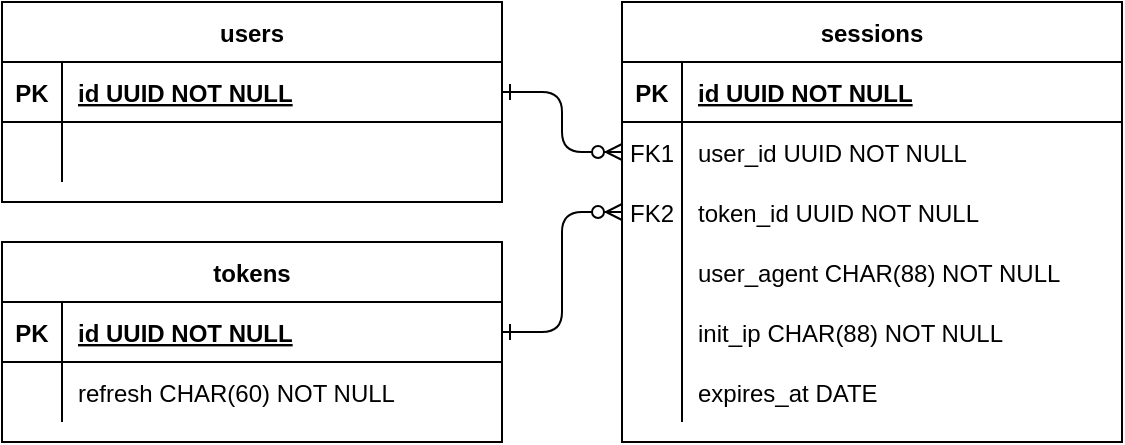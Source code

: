 <mxfile version="27.0.9">
  <diagram id="R2lEEEUBdFMjLlhIrx00" name="Page-1">
    <mxGraphModel dx="542" dy="401" grid="1" gridSize="10" guides="1" tooltips="1" connect="1" arrows="1" fold="1" page="1" pageScale="1" pageWidth="850" pageHeight="1100" math="0" shadow="0" extFonts="Permanent Marker^https://fonts.googleapis.com/css?family=Permanent+Marker">
      <root>
        <mxCell id="0" />
        <mxCell id="1" parent="0" />
        <mxCell id="yaqmj5jm9BYspdZeESZa-1" value="users" style="shape=table;startSize=30;container=1;collapsible=1;childLayout=tableLayout;fixedRows=1;rowLines=0;fontStyle=1;align=center;resizeLast=1;" vertex="1" parent="1">
          <mxGeometry x="240" y="500" width="250" height="100" as="geometry" />
        </mxCell>
        <mxCell id="yaqmj5jm9BYspdZeESZa-2" value="" style="shape=partialRectangle;collapsible=0;dropTarget=0;pointerEvents=0;fillColor=none;points=[[0,0.5],[1,0.5]];portConstraint=eastwest;top=0;left=0;right=0;bottom=1;" vertex="1" parent="yaqmj5jm9BYspdZeESZa-1">
          <mxGeometry y="30" width="250" height="30" as="geometry" />
        </mxCell>
        <mxCell id="yaqmj5jm9BYspdZeESZa-3" value="PK" style="shape=partialRectangle;overflow=hidden;connectable=0;fillColor=none;top=0;left=0;bottom=0;right=0;fontStyle=1;" vertex="1" parent="yaqmj5jm9BYspdZeESZa-2">
          <mxGeometry width="30" height="30" as="geometry">
            <mxRectangle width="30" height="30" as="alternateBounds" />
          </mxGeometry>
        </mxCell>
        <mxCell id="yaqmj5jm9BYspdZeESZa-4" value="id UUID NOT NULL" style="shape=partialRectangle;overflow=hidden;connectable=0;fillColor=none;top=0;left=0;bottom=0;right=0;align=left;spacingLeft=6;fontStyle=5;" vertex="1" parent="yaqmj5jm9BYspdZeESZa-2">
          <mxGeometry x="30" width="220" height="30" as="geometry">
            <mxRectangle width="220" height="30" as="alternateBounds" />
          </mxGeometry>
        </mxCell>
        <mxCell id="yaqmj5jm9BYspdZeESZa-5" value="" style="shape=partialRectangle;collapsible=0;dropTarget=0;pointerEvents=0;fillColor=none;points=[[0,0.5],[1,0.5]];portConstraint=eastwest;top=0;left=0;right=0;bottom=0;" vertex="1" parent="yaqmj5jm9BYspdZeESZa-1">
          <mxGeometry y="60" width="250" height="30" as="geometry" />
        </mxCell>
        <mxCell id="yaqmj5jm9BYspdZeESZa-6" value="" style="shape=partialRectangle;overflow=hidden;connectable=0;fillColor=none;top=0;left=0;bottom=0;right=0;" vertex="1" parent="yaqmj5jm9BYspdZeESZa-5">
          <mxGeometry width="30" height="30" as="geometry">
            <mxRectangle width="30" height="30" as="alternateBounds" />
          </mxGeometry>
        </mxCell>
        <mxCell id="yaqmj5jm9BYspdZeESZa-7" value="" style="shape=partialRectangle;overflow=hidden;connectable=0;fillColor=none;top=0;left=0;bottom=0;right=0;align=left;spacingLeft=6;" vertex="1" parent="yaqmj5jm9BYspdZeESZa-5">
          <mxGeometry x="30" width="220" height="30" as="geometry">
            <mxRectangle width="220" height="30" as="alternateBounds" />
          </mxGeometry>
        </mxCell>
        <mxCell id="yaqmj5jm9BYspdZeESZa-8" value="sessions" style="shape=table;startSize=30;container=1;collapsible=1;childLayout=tableLayout;fixedRows=1;rowLines=0;fontStyle=1;align=center;resizeLast=1;" vertex="1" parent="1">
          <mxGeometry x="550" y="500" width="250" height="220" as="geometry" />
        </mxCell>
        <mxCell id="yaqmj5jm9BYspdZeESZa-9" value="" style="shape=partialRectangle;collapsible=0;dropTarget=0;pointerEvents=0;fillColor=none;points=[[0,0.5],[1,0.5]];portConstraint=eastwest;top=0;left=0;right=0;bottom=1;" vertex="1" parent="yaqmj5jm9BYspdZeESZa-8">
          <mxGeometry y="30" width="250" height="30" as="geometry" />
        </mxCell>
        <mxCell id="yaqmj5jm9BYspdZeESZa-10" value="PK" style="shape=partialRectangle;overflow=hidden;connectable=0;fillColor=none;top=0;left=0;bottom=0;right=0;fontStyle=1;" vertex="1" parent="yaqmj5jm9BYspdZeESZa-9">
          <mxGeometry width="30" height="30" as="geometry">
            <mxRectangle width="30" height="30" as="alternateBounds" />
          </mxGeometry>
        </mxCell>
        <mxCell id="yaqmj5jm9BYspdZeESZa-11" value="id UUID NOT NULL" style="shape=partialRectangle;overflow=hidden;connectable=0;fillColor=none;top=0;left=0;bottom=0;right=0;align=left;spacingLeft=6;fontStyle=5;" vertex="1" parent="yaqmj5jm9BYspdZeESZa-9">
          <mxGeometry x="30" width="220" height="30" as="geometry">
            <mxRectangle width="220" height="30" as="alternateBounds" />
          </mxGeometry>
        </mxCell>
        <mxCell id="yaqmj5jm9BYspdZeESZa-12" value="" style="shape=partialRectangle;collapsible=0;dropTarget=0;pointerEvents=0;fillColor=none;points=[[0,0.5],[1,0.5]];portConstraint=eastwest;top=0;left=0;right=0;bottom=0;" vertex="1" parent="yaqmj5jm9BYspdZeESZa-8">
          <mxGeometry y="60" width="250" height="30" as="geometry" />
        </mxCell>
        <mxCell id="yaqmj5jm9BYspdZeESZa-13" value="FK1" style="shape=partialRectangle;overflow=hidden;connectable=0;fillColor=none;top=0;left=0;bottom=0;right=0;" vertex="1" parent="yaqmj5jm9BYspdZeESZa-12">
          <mxGeometry width="30" height="30" as="geometry">
            <mxRectangle width="30" height="30" as="alternateBounds" />
          </mxGeometry>
        </mxCell>
        <mxCell id="yaqmj5jm9BYspdZeESZa-14" value="user_id UUID NOT NULL" style="shape=partialRectangle;overflow=hidden;connectable=0;fillColor=none;top=0;left=0;bottom=0;right=0;align=left;spacingLeft=6;" vertex="1" parent="yaqmj5jm9BYspdZeESZa-12">
          <mxGeometry x="30" width="220" height="30" as="geometry">
            <mxRectangle width="220" height="30" as="alternateBounds" />
          </mxGeometry>
        </mxCell>
        <mxCell id="yaqmj5jm9BYspdZeESZa-31" style="shape=partialRectangle;collapsible=0;dropTarget=0;pointerEvents=0;fillColor=none;points=[[0,0.5],[1,0.5]];portConstraint=eastwest;top=0;left=0;right=0;bottom=0;" vertex="1" parent="yaqmj5jm9BYspdZeESZa-8">
          <mxGeometry y="90" width="250" height="30" as="geometry" />
        </mxCell>
        <mxCell id="yaqmj5jm9BYspdZeESZa-32" value="FK2" style="shape=partialRectangle;overflow=hidden;connectable=0;fillColor=none;top=0;left=0;bottom=0;right=0;" vertex="1" parent="yaqmj5jm9BYspdZeESZa-31">
          <mxGeometry width="30" height="30" as="geometry">
            <mxRectangle width="30" height="30" as="alternateBounds" />
          </mxGeometry>
        </mxCell>
        <mxCell id="yaqmj5jm9BYspdZeESZa-33" value="token_id UUID NOT NULL" style="shape=partialRectangle;overflow=hidden;connectable=0;fillColor=none;top=0;left=0;bottom=0;right=0;align=left;spacingLeft=6;" vertex="1" parent="yaqmj5jm9BYspdZeESZa-31">
          <mxGeometry x="30" width="220" height="30" as="geometry">
            <mxRectangle width="220" height="30" as="alternateBounds" />
          </mxGeometry>
        </mxCell>
        <mxCell id="yaqmj5jm9BYspdZeESZa-61" style="shape=partialRectangle;collapsible=0;dropTarget=0;pointerEvents=0;fillColor=none;points=[[0,0.5],[1,0.5]];portConstraint=eastwest;top=0;left=0;right=0;bottom=0;" vertex="1" parent="yaqmj5jm9BYspdZeESZa-8">
          <mxGeometry y="120" width="250" height="30" as="geometry" />
        </mxCell>
        <mxCell id="yaqmj5jm9BYspdZeESZa-62" style="shape=partialRectangle;overflow=hidden;connectable=0;fillColor=none;top=0;left=0;bottom=0;right=0;" vertex="1" parent="yaqmj5jm9BYspdZeESZa-61">
          <mxGeometry width="30" height="30" as="geometry">
            <mxRectangle width="30" height="30" as="alternateBounds" />
          </mxGeometry>
        </mxCell>
        <mxCell id="yaqmj5jm9BYspdZeESZa-63" value="user_agent CHAR(88) NOT NULL" style="shape=partialRectangle;overflow=hidden;connectable=0;fillColor=none;top=0;left=0;bottom=0;right=0;align=left;spacingLeft=6;" vertex="1" parent="yaqmj5jm9BYspdZeESZa-61">
          <mxGeometry x="30" width="220" height="30" as="geometry">
            <mxRectangle width="220" height="30" as="alternateBounds" />
          </mxGeometry>
        </mxCell>
        <mxCell id="yaqmj5jm9BYspdZeESZa-67" style="shape=partialRectangle;collapsible=0;dropTarget=0;pointerEvents=0;fillColor=none;points=[[0,0.5],[1,0.5]];portConstraint=eastwest;top=0;left=0;right=0;bottom=0;" vertex="1" parent="yaqmj5jm9BYspdZeESZa-8">
          <mxGeometry y="150" width="250" height="30" as="geometry" />
        </mxCell>
        <mxCell id="yaqmj5jm9BYspdZeESZa-68" style="shape=partialRectangle;overflow=hidden;connectable=0;fillColor=none;top=0;left=0;bottom=0;right=0;" vertex="1" parent="yaqmj5jm9BYspdZeESZa-67">
          <mxGeometry width="30" height="30" as="geometry">
            <mxRectangle width="30" height="30" as="alternateBounds" />
          </mxGeometry>
        </mxCell>
        <mxCell id="yaqmj5jm9BYspdZeESZa-69" value="init_ip CHAR(88) NOT NULL" style="shape=partialRectangle;overflow=hidden;connectable=0;fillColor=none;top=0;left=0;bottom=0;right=0;align=left;spacingLeft=6;" vertex="1" parent="yaqmj5jm9BYspdZeESZa-67">
          <mxGeometry x="30" width="220" height="30" as="geometry">
            <mxRectangle width="220" height="30" as="alternateBounds" />
          </mxGeometry>
        </mxCell>
        <mxCell id="yaqmj5jm9BYspdZeESZa-64" style="shape=partialRectangle;collapsible=0;dropTarget=0;pointerEvents=0;fillColor=none;points=[[0,0.5],[1,0.5]];portConstraint=eastwest;top=0;left=0;right=0;bottom=0;" vertex="1" parent="yaqmj5jm9BYspdZeESZa-8">
          <mxGeometry y="180" width="250" height="30" as="geometry" />
        </mxCell>
        <mxCell id="yaqmj5jm9BYspdZeESZa-65" style="shape=partialRectangle;overflow=hidden;connectable=0;fillColor=none;top=0;left=0;bottom=0;right=0;" vertex="1" parent="yaqmj5jm9BYspdZeESZa-64">
          <mxGeometry width="30" height="30" as="geometry">
            <mxRectangle width="30" height="30" as="alternateBounds" />
          </mxGeometry>
        </mxCell>
        <mxCell id="yaqmj5jm9BYspdZeESZa-66" value="expires_at DATE" style="shape=partialRectangle;overflow=hidden;connectable=0;fillColor=none;top=0;left=0;bottom=0;right=0;align=left;spacingLeft=6;" vertex="1" parent="yaqmj5jm9BYspdZeESZa-64">
          <mxGeometry x="30" width="220" height="30" as="geometry">
            <mxRectangle width="220" height="30" as="alternateBounds" />
          </mxGeometry>
        </mxCell>
        <mxCell id="yaqmj5jm9BYspdZeESZa-30" style="edgeStyle=orthogonalEdgeStyle;rounded=1;orthogonalLoop=1;jettySize=auto;html=1;strokeColor=default;align=center;verticalAlign=middle;fontFamily=Helvetica;fontSize=11;fontColor=default;labelBackgroundColor=default;startArrow=ERone;startFill=0;endArrow=ERzeroToMany;endFill=1;" edge="1" parent="1" source="yaqmj5jm9BYspdZeESZa-2" target="yaqmj5jm9BYspdZeESZa-12">
          <mxGeometry relative="1" as="geometry" />
        </mxCell>
        <mxCell id="yaqmj5jm9BYspdZeESZa-44" value="tokens" style="shape=table;startSize=30;container=1;collapsible=1;childLayout=tableLayout;fixedRows=1;rowLines=0;fontStyle=1;align=center;resizeLast=1;" vertex="1" parent="1">
          <mxGeometry x="240" y="620" width="250" height="100" as="geometry" />
        </mxCell>
        <mxCell id="yaqmj5jm9BYspdZeESZa-45" value="" style="shape=partialRectangle;collapsible=0;dropTarget=0;pointerEvents=0;fillColor=none;points=[[0,0.5],[1,0.5]];portConstraint=eastwest;top=0;left=0;right=0;bottom=1;" vertex="1" parent="yaqmj5jm9BYspdZeESZa-44">
          <mxGeometry y="30" width="250" height="30" as="geometry" />
        </mxCell>
        <mxCell id="yaqmj5jm9BYspdZeESZa-46" value="PK" style="shape=partialRectangle;overflow=hidden;connectable=0;fillColor=none;top=0;left=0;bottom=0;right=0;fontStyle=1;" vertex="1" parent="yaqmj5jm9BYspdZeESZa-45">
          <mxGeometry width="30" height="30" as="geometry">
            <mxRectangle width="30" height="30" as="alternateBounds" />
          </mxGeometry>
        </mxCell>
        <mxCell id="yaqmj5jm9BYspdZeESZa-47" value="id UUID NOT NULL" style="shape=partialRectangle;overflow=hidden;connectable=0;fillColor=none;top=0;left=0;bottom=0;right=0;align=left;spacingLeft=6;fontStyle=5;" vertex="1" parent="yaqmj5jm9BYspdZeESZa-45">
          <mxGeometry x="30" width="220" height="30" as="geometry">
            <mxRectangle width="220" height="30" as="alternateBounds" />
          </mxGeometry>
        </mxCell>
        <mxCell id="yaqmj5jm9BYspdZeESZa-48" value="" style="shape=partialRectangle;collapsible=0;dropTarget=0;pointerEvents=0;fillColor=none;points=[[0,0.5],[1,0.5]];portConstraint=eastwest;top=0;left=0;right=0;bottom=0;" vertex="1" parent="yaqmj5jm9BYspdZeESZa-44">
          <mxGeometry y="60" width="250" height="30" as="geometry" />
        </mxCell>
        <mxCell id="yaqmj5jm9BYspdZeESZa-49" value="" style="shape=partialRectangle;overflow=hidden;connectable=0;fillColor=none;top=0;left=0;bottom=0;right=0;" vertex="1" parent="yaqmj5jm9BYspdZeESZa-48">
          <mxGeometry width="30" height="30" as="geometry">
            <mxRectangle width="30" height="30" as="alternateBounds" />
          </mxGeometry>
        </mxCell>
        <mxCell id="yaqmj5jm9BYspdZeESZa-50" value="refresh CHAR(60) NOT NULL" style="shape=partialRectangle;overflow=hidden;connectable=0;fillColor=none;top=0;left=0;bottom=0;right=0;align=left;spacingLeft=6;" vertex="1" parent="yaqmj5jm9BYspdZeESZa-48">
          <mxGeometry x="30" width="220" height="30" as="geometry">
            <mxRectangle width="220" height="30" as="alternateBounds" />
          </mxGeometry>
        </mxCell>
        <mxCell id="yaqmj5jm9BYspdZeESZa-54" style="edgeStyle=orthogonalEdgeStyle;rounded=1;orthogonalLoop=1;jettySize=auto;html=1;strokeColor=default;align=center;verticalAlign=middle;fontFamily=Helvetica;fontSize=11;fontColor=default;labelBackgroundColor=default;startArrow=ERone;startFill=0;endArrow=ERzeroToMany;endFill=1;" edge="1" parent="1" source="yaqmj5jm9BYspdZeESZa-45" target="yaqmj5jm9BYspdZeESZa-31">
          <mxGeometry relative="1" as="geometry" />
        </mxCell>
      </root>
    </mxGraphModel>
  </diagram>
</mxfile>
